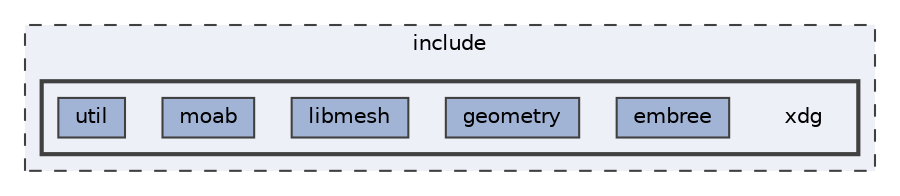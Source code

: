 digraph "/home/runner/work/xdg/xdg/include/xdg"
{
 // LATEX_PDF_SIZE
  bgcolor="transparent";
  edge [fontname=Helvetica,fontsize=10,labelfontname=Helvetica,labelfontsize=10];
  node [fontname=Helvetica,fontsize=10,shape=box,height=0.2,width=0.4];
  compound=true
  subgraph clusterdir_d44c64559bbebec7f509842c48db8b23 {
    graph [ bgcolor="#edf0f7", pencolor="grey25", label="include", fontname=Helvetica,fontsize=10 style="filled,dashed", URL="dir_d44c64559bbebec7f509842c48db8b23.html",tooltip=""]
  subgraph clusterdir_a61f77a295c6c4f25093e70f8496116a {
    graph [ bgcolor="#edf0f7", pencolor="grey25", label="", fontname=Helvetica,fontsize=10 style="filled,bold", URL="dir_a61f77a295c6c4f25093e70f8496116a.html",tooltip=""]
    dir_a61f77a295c6c4f25093e70f8496116a [shape=plaintext, label="xdg"];
  dir_0e9a1f5b2dc242c30cd3ec2cf23b2db1 [label="embree", fillcolor="#a2b4d6", color="grey25", style="filled", URL="dir_0e9a1f5b2dc242c30cd3ec2cf23b2db1.html",tooltip=""];
  dir_d0797d6a65c20100356525fc25b828f9 [label="geometry", fillcolor="#a2b4d6", color="grey25", style="filled", URL="dir_d0797d6a65c20100356525fc25b828f9.html",tooltip=""];
  dir_2513797b164e1f7a7740b461ec5c1deb [label="libmesh", fillcolor="#a2b4d6", color="grey25", style="filled", URL="dir_2513797b164e1f7a7740b461ec5c1deb.html",tooltip=""];
  dir_bd2fbeccc8704c28d0a7b3705441d058 [label="moab", fillcolor="#a2b4d6", color="grey25", style="filled", URL="dir_bd2fbeccc8704c28d0a7b3705441d058.html",tooltip=""];
  dir_117e9415e31ef3e4f9e85da7f62d2105 [label="util", fillcolor="#a2b4d6", color="grey25", style="filled", URL="dir_117e9415e31ef3e4f9e85da7f62d2105.html",tooltip=""];
  }
  }
}
